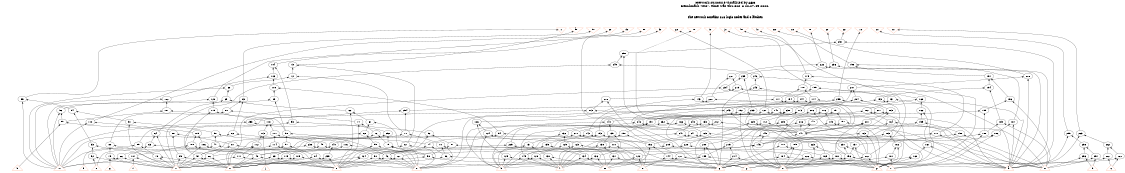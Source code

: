 # Network structure generated by ABC

digraph network {
size = "7.5,10";
center = true;
edge [dir = back];

{
  node [shape = plaintext];
  edge [style = invis];
  LevelTitle1 [label=""];
  LevelTitle2 [label=""];
  Level12 [label = ""];
  Level11 [label = ""];
  Level10 [label = ""];
  Level9 [label = ""];
  Level8 [label = ""];
  Level7 [label = ""];
  Level6 [label = ""];
  Level5 [label = ""];
  Level4 [label = ""];
  Level3 [label = ""];
  Level2 [label = ""];
  Level1 [label = ""];
  Level0 [label = ""];
  LevelTitle1 ->  LevelTitle2 ->  Level12 ->  Level11 ->  Level10 ->  Level9 ->  Level8 ->  Level7 ->  Level6 ->  Level5 ->  Level4 ->  Level3 ->  Level2 ->  Level1 ->  Level0;
}

{
  rank = same;
  LevelTitle1;
  title1 [shape=plaintext,
          fontsize=20,
          fontname = "Times-Roman",
          label="Network structure visualized by ABC\nBenchmark \"ttt2\". Time was Thu Oct  8 20:27:49 2020. "
         ];
}

{
  rank = same;
  LevelTitle2;
  title2 [shape=plaintext,
          fontsize=18,
          fontname = "Times-Roman",
          label="The network contains 218 logic nodes and 0 latches.\n"
         ];
}

{
  rank = same;
  Level12;
  Node25 [label = "z", shape = invtriangle, color = coral, fillcolor = coral];
  Node26 [label = "a0", shape = invtriangle, color = coral, fillcolor = coral];
  Node27 [label = "b0", shape = invtriangle, color = coral, fillcolor = coral];
  Node28 [label = "c0", shape = invtriangle, color = coral, fillcolor = coral];
  Node29 [label = "d0", shape = invtriangle, color = coral, fillcolor = coral];
  Node30 [label = "e0", shape = invtriangle, color = coral, fillcolor = coral];
  Node31 [label = "f0", shape = invtriangle, color = coral, fillcolor = coral];
  Node32 [label = "g0", shape = invtriangle, color = coral, fillcolor = coral];
  Node33 [label = "h0", shape = invtriangle, color = coral, fillcolor = coral];
  Node34 [label = "i0", shape = invtriangle, color = coral, fillcolor = coral];
  Node35 [label = "j0", shape = invtriangle, color = coral, fillcolor = coral];
  Node36 [label = "k0", shape = invtriangle, color = coral, fillcolor = coral];
  Node37 [label = "l0", shape = invtriangle, color = coral, fillcolor = coral];
  Node38 [label = "m0", shape = invtriangle, color = coral, fillcolor = coral];
  Node39 [label = "n0", shape = invtriangle, color = coral, fillcolor = coral];
  Node40 [label = "o0", shape = invtriangle, color = coral, fillcolor = coral];
  Node41 [label = "p0", shape = invtriangle, color = coral, fillcolor = coral];
  Node42 [label = "q0", shape = invtriangle, color = coral, fillcolor = coral];
  Node43 [label = "r0", shape = invtriangle, color = coral, fillcolor = coral];
  Node44 [label = "s0", shape = invtriangle, color = coral, fillcolor = coral];
  Node45 [label = "t0", shape = invtriangle, color = coral, fillcolor = coral];
}

{
  rank = same;
  Level11;
  Node251 [label = "251\n", shape = ellipse];
}

{
  rank = same;
  Level10;
  Node250 [label = "250\n", shape = ellipse];
}

{
  rank = same;
  Level9;
  Node73 [label = "73\n", shape = ellipse];
  Node104 [label = "104\n", shape = ellipse];
  Node198 [label = "198\n", shape = ellipse];
  Node222 [label = "222\n", shape = ellipse];
  Node236 [label = "236\n", shape = ellipse];
  Node249 [label = "249\n", shape = ellipse];
}

{
  rank = same;
  Level8;
  Node72 [label = "72\n", shape = ellipse];
  Node103 [label = "103\n", shape = ellipse];
  Node179 [label = "179\n", shape = ellipse];
  Node197 [label = "197\n", shape = ellipse];
  Node208 [label = "208\n", shape = ellipse];
  Node221 [label = "221\n", shape = ellipse];
  Node235 [label = "235\n", shape = ellipse];
  Node246 [label = "246\n", shape = ellipse];
}

{
  rank = same;
  Level7;
  Node68 [label = "68\n", shape = ellipse];
  Node100 [label = "100\n", shape = ellipse];
  Node155 [label = "155\n", shape = ellipse];
  Node178 [label = "178\n", shape = ellipse];
  Node194 [label = "194\n", shape = ellipse];
  Node207 [label = "207\n", shape = ellipse];
  Node219 [label = "219\n", shape = ellipse];
  Node234 [label = "234\n", shape = ellipse];
  Node245 [label = "245\n", shape = ellipse];
}

{
  rank = same;
  Level6;
  Node55 [label = "55\n", shape = ellipse];
  Node65 [label = "65\n", shape = ellipse];
  Node83 [label = "83\n", shape = ellipse];
  Node99 [label = "99\n", shape = ellipse];
  Node102 [label = "102\n", shape = ellipse];
  Node120 [label = "120\n", shape = ellipse];
  Node143 [label = "143\n", shape = ellipse];
  Node154 [label = "154\n", shape = ellipse];
  Node168 [label = "168\n", shape = ellipse];
  Node174 [label = "174\n", shape = ellipse];
  Node177 [label = "177\n", shape = ellipse];
  Node193 [label = "193\n", shape = ellipse];
  Node196 [label = "196\n", shape = ellipse];
  Node204 [label = "204\n", shape = ellipse];
  Node218 [label = "218\n", shape = ellipse];
  Node220 [label = "220\n", shape = ellipse];
  Node231 [label = "231\n", shape = ellipse];
  Node244 [label = "244\n", shape = ellipse];
  Node255 [label = "255\n", shape = ellipse];
}

{
  rank = same;
  Level5;
  Node54 [label = "54\n", shape = ellipse];
  Node62 [label = "62\n", shape = ellipse];
  Node81 [label = "81\n", shape = ellipse];
  Node96 [label = "96\n", shape = ellipse];
  Node101 [label = "101\n", shape = ellipse];
  Node119 [label = "119\n", shape = ellipse];
  Node127 [label = "127\n", shape = ellipse];
  Node141 [label = "141\n", shape = ellipse];
  Node151 [label = "151\n", shape = ellipse];
  Node162 [label = "162\n", shape = ellipse];
  Node167 [label = "167\n", shape = ellipse];
  Node173 [label = "173\n", shape = ellipse];
  Node176 [label = "176\n", shape = ellipse];
  Node192 [label = "192\n", shape = ellipse];
  Node195 [label = "195\n", shape = ellipse];
  Node203 [label = "203\n", shape = ellipse];
  Node206 [label = "206\n", shape = ellipse];
  Node213 [label = "213\n", shape = ellipse];
  Node217 [label = "217\n", shape = ellipse];
  Node230 [label = "230\n", shape = ellipse];
  Node233 [label = "233\n", shape = ellipse];
  Node243 [label = "243\n", shape = ellipse];
  Node254 [label = "254\n", shape = ellipse];
}

{
  rank = same;
  Level4;
  Node51 [label = "51\n", shape = ellipse];
  Node61 [label = "61\n", shape = ellipse];
  Node77 [label = "77\n", shape = ellipse];
  Node93 [label = "93\n", shape = ellipse];
  Node95 [label = "95\n", shape = ellipse];
  Node110 [label = "110\n", shape = ellipse];
  Node118 [label = "118\n", shape = ellipse];
  Node126 [label = "126\n", shape = ellipse];
  Node133 [label = "133\n", shape = ellipse];
  Node140 [label = "140\n", shape = ellipse];
  Node148 [label = "148\n", shape = ellipse];
  Node150 [label = "150\n", shape = ellipse];
  Node159 [label = "159\n", shape = ellipse];
  Node164 [label = "164\n", shape = ellipse];
  Node166 [label = "166\n", shape = ellipse];
  Node172 [label = "172\n", shape = ellipse];
  Node175 [label = "175\n", shape = ellipse];
  Node187 [label = "187\n", shape = ellipse];
  Node189 [label = "189\n", shape = ellipse];
  Node191 [label = "191\n", shape = ellipse];
  Node201 [label = "201\n", shape = ellipse];
  Node205 [label = "205\n", shape = ellipse];
  Node212 [label = "212\n", shape = ellipse];
  Node216 [label = "216\n", shape = ellipse];
  Node229 [label = "229\n", shape = ellipse];
  Node232 [label = "232\n", shape = ellipse];
  Node242 [label = "242\n", shape = ellipse];
  Node248 [label = "248\n", shape = ellipse];
  Node253 [label = "253\n", shape = ellipse];
}

{
  rank = same;
  Level3;
  Node50 [label = "50\n", shape = ellipse];
  Node60 [label = "60\n", shape = ellipse];
  Node64 [label = "64\n", shape = ellipse];
  Node71 [label = "71\n", shape = ellipse];
  Node76 [label = "76\n", shape = ellipse];
  Node82 [label = "82\n", shape = ellipse];
  Node88 [label = "88\n", shape = ellipse];
  Node92 [label = "92\n", shape = ellipse];
  Node94 [label = "94\n", shape = ellipse];
  Node98 [label = "98\n", shape = ellipse];
  Node109 [label = "109\n", shape = ellipse];
  Node113 [label = "113\n", shape = ellipse];
  Node117 [label = "117\n", shape = ellipse];
  Node124 [label = "124\n", shape = ellipse];
  Node132 [label = "132\n", shape = ellipse];
  Node139 [label = "139\n", shape = ellipse];
  Node142 [label = "142\n", shape = ellipse];
  Node147 [label = "147\n", shape = ellipse];
  Node149 [label = "149\n", shape = ellipse];
  Node153 [label = "153\n", shape = ellipse];
  Node158 [label = "158\n", shape = ellipse];
  Node163 [label = "163\n", shape = ellipse];
  Node165 [label = "165\n", shape = ellipse];
  Node171 [label = "171\n", shape = ellipse];
  Node183 [label = "183\n", shape = ellipse];
  Node186 [label = "186\n", shape = ellipse];
  Node188 [label = "188\n", shape = ellipse];
  Node190 [label = "190\n", shape = ellipse];
  Node211 [label = "211\n", shape = ellipse];
  Node241 [label = "241\n", shape = ellipse];
  Node247 [label = "247\n", shape = ellipse];
  Node252 [label = "252\n", shape = ellipse];
  Node259 [label = "259\n", shape = ellipse];
  Node263 [label = "263\n", shape = ellipse];
}

{
  rank = same;
  Level2;
  Node47 [label = "47\n", shape = ellipse];
  Node49 [label = "49\n", shape = ellipse];
  Node53 [label = "53\n", shape = ellipse];
  Node59 [label = "59\n", shape = ellipse];
  Node63 [label = "63\n", shape = ellipse];
  Node67 [label = "67\n", shape = ellipse];
  Node70 [label = "70\n", shape = ellipse];
  Node74 [label = "74\n", shape = ellipse];
  Node75 [label = "75\n", shape = ellipse];
  Node80 [label = "80\n", shape = ellipse];
  Node87 [label = "87\n", shape = ellipse];
  Node89 [label = "89\n", shape = ellipse];
  Node91 [label = "91\n", shape = ellipse];
  Node97 [label = "97\n", shape = ellipse];
  Node106 [label = "106\n", shape = ellipse];
  Node108 [label = "108\n", shape = ellipse];
  Node112 [label = "112\n", shape = ellipse];
  Node114 [label = "114\n", shape = ellipse];
  Node116 [label = "116\n", shape = ellipse];
  Node123 [label = "123\n", shape = ellipse];
  Node129 [label = "129\n", shape = ellipse];
  Node131 [label = "131\n", shape = ellipse];
  Node135 [label = "135\n", shape = ellipse];
  Node138 [label = "138\n", shape = ellipse];
  Node146 [label = "146\n", shape = ellipse];
  Node152 [label = "152\n", shape = ellipse];
  Node157 [label = "157\n", shape = ellipse];
  Node161 [label = "161\n", shape = ellipse];
  Node170 [label = "170\n", shape = ellipse];
  Node182 [label = "182\n", shape = ellipse];
  Node185 [label = "185\n", shape = ellipse];
  Node200 [label = "200\n", shape = ellipse];
  Node209 [label = "209\n", shape = ellipse];
  Node210 [label = "210\n", shape = ellipse];
  Node215 [label = "215\n", shape = ellipse];
  Node223 [label = "223\n", shape = ellipse];
  Node225 [label = "225\n", shape = ellipse];
  Node228 [label = "228\n", shape = ellipse];
  Node237 [label = "237\n", shape = ellipse];
  Node238 [label = "238\n", shape = ellipse];
  Node240 [label = "240\n", shape = ellipse];
  Node258 [label = "258\n", shape = ellipse];
  Node262 [label = "262\n", shape = ellipse];
}

{
  rank = same;
  Level1;
  Node46 [label = "46\n", shape = ellipse];
  Node48 [label = "48\n", shape = ellipse];
  Node52 [label = "52\n", shape = ellipse];
  Node56 [label = "56\n", shape = ellipse];
  Node57 [label = "57\n", shape = ellipse];
  Node58 [label = "58\n", shape = ellipse];
  Node66 [label = "66\n", shape = ellipse];
  Node69 [label = "69\n", shape = ellipse];
  Node78 [label = "78\n", shape = ellipse];
  Node79 [label = "79\n", shape = ellipse];
  Node84 [label = "84\n", shape = ellipse];
  Node85 [label = "85\n", shape = ellipse];
  Node86 [label = "86\n", shape = ellipse];
  Node90 [label = "90\n", shape = ellipse];
  Node105 [label = "105\n", shape = ellipse];
  Node107 [label = "107\n", shape = ellipse];
  Node111 [label = "111\n", shape = ellipse];
  Node115 [label = "115\n", shape = ellipse];
  Node121 [label = "121\n", shape = ellipse];
  Node122 [label = "122\n", shape = ellipse];
  Node125 [label = "125\n", shape = ellipse];
  Node128 [label = "128\n", shape = ellipse];
  Node130 [label = "130\n", shape = ellipse];
  Node134 [label = "134\n", shape = ellipse];
  Node136 [label = "136\n", shape = ellipse];
  Node137 [label = "137\n", shape = ellipse];
  Node144 [label = "144\n", shape = ellipse];
  Node145 [label = "145\n", shape = ellipse];
  Node156 [label = "156\n", shape = ellipse];
  Node160 [label = "160\n", shape = ellipse];
  Node169 [label = "169\n", shape = ellipse];
  Node180 [label = "180\n", shape = ellipse];
  Node181 [label = "181\n", shape = ellipse];
  Node184 [label = "184\n", shape = ellipse];
  Node199 [label = "199\n", shape = ellipse];
  Node202 [label = "202\n", shape = ellipse];
  Node214 [label = "214\n", shape = ellipse];
  Node224 [label = "224\n", shape = ellipse];
  Node226 [label = "226\n", shape = ellipse];
  Node227 [label = "227\n", shape = ellipse];
  Node239 [label = "239\n", shape = ellipse];
  Node256 [label = "256\n", shape = ellipse];
  Node257 [label = "257\n", shape = ellipse];
  Node260 [label = "260\n", shape = ellipse];
  Node261 [label = "261\n", shape = ellipse];
}

{
  rank = same;
  Level0;
  Node1 [label = "a", shape = triangle, color = coral, fillcolor = coral];
  Node2 [label = "b", shape = triangle, color = coral, fillcolor = coral];
  Node3 [label = "c", shape = triangle, color = coral, fillcolor = coral];
  Node4 [label = "e", shape = triangle, color = coral, fillcolor = coral];
  Node5 [label = "f", shape = triangle, color = coral, fillcolor = coral];
  Node6 [label = "g", shape = triangle, color = coral, fillcolor = coral];
  Node7 [label = "h", shape = triangle, color = coral, fillcolor = coral];
  Node8 [label = "i", shape = triangle, color = coral, fillcolor = coral];
  Node9 [label = "j", shape = triangle, color = coral, fillcolor = coral];
  Node10 [label = "k", shape = triangle, color = coral, fillcolor = coral];
  Node11 [label = "l", shape = triangle, color = coral, fillcolor = coral];
  Node12 [label = "m", shape = triangle, color = coral, fillcolor = coral];
  Node13 [label = "n", shape = triangle, color = coral, fillcolor = coral];
  Node14 [label = "o", shape = triangle, color = coral, fillcolor = coral];
  Node15 [label = "p", shape = triangle, color = coral, fillcolor = coral];
  Node16 [label = "q", shape = triangle, color = coral, fillcolor = coral];
  Node17 [label = "r", shape = triangle, color = coral, fillcolor = coral];
  Node18 [label = "s", shape = triangle, color = coral, fillcolor = coral];
  Node19 [label = "t", shape = triangle, color = coral, fillcolor = coral];
  Node20 [label = "u", shape = triangle, color = coral, fillcolor = coral];
  Node21 [label = "v", shape = triangle, color = coral, fillcolor = coral];
  Node22 [label = "w", shape = triangle, color = coral, fillcolor = coral];
  Node23 [label = "x", shape = triangle, color = coral, fillcolor = coral];
  Node24 [label = "y", shape = triangle, color = coral, fillcolor = coral];
}

title1 -> title2 [style = invis];
title2 -> Node25 [style = invis];
title2 -> Node26 [style = invis];
title2 -> Node27 [style = invis];
title2 -> Node28 [style = invis];
title2 -> Node29 [style = invis];
title2 -> Node30 [style = invis];
title2 -> Node31 [style = invis];
title2 -> Node32 [style = invis];
title2 -> Node33 [style = invis];
title2 -> Node34 [style = invis];
title2 -> Node35 [style = invis];
title2 -> Node36 [style = invis];
title2 -> Node37 [style = invis];
title2 -> Node38 [style = invis];
title2 -> Node39 [style = invis];
title2 -> Node40 [style = invis];
title2 -> Node41 [style = invis];
title2 -> Node42 [style = invis];
title2 -> Node43 [style = invis];
title2 -> Node44 [style = invis];
title2 -> Node45 [style = invis];
Node25 -> Node26 [style = invis];
Node26 -> Node27 [style = invis];
Node27 -> Node28 [style = invis];
Node28 -> Node29 [style = invis];
Node29 -> Node30 [style = invis];
Node30 -> Node31 [style = invis];
Node31 -> Node32 [style = invis];
Node32 -> Node33 [style = invis];
Node33 -> Node34 [style = invis];
Node34 -> Node35 [style = invis];
Node35 -> Node36 [style = invis];
Node36 -> Node37 [style = invis];
Node37 -> Node38 [style = invis];
Node38 -> Node39 [style = invis];
Node39 -> Node40 [style = invis];
Node40 -> Node41 [style = invis];
Node41 -> Node42 [style = invis];
Node42 -> Node43 [style = invis];
Node43 -> Node44 [style = invis];
Node44 -> Node45 [style = invis];
Node25 -> Node55 [style = solid];
Node26 -> Node73 [style = solid];
Node27 -> Node83 [style = solid];
Node28 -> Node104 [style = solid];
Node29 -> Node110 [style = solid];
Node30 -> Node120 [style = solid];
Node31 -> Node121 [style = solid];
Node32 -> Node127 [style = solid];
Node33 -> Node133 [style = solid];
Node34 -> Node143 [style = solid];
Node35 -> Node155 [style = solid];
Node36 -> Node168 [style = solid];
Node37 -> Node179 [style = solid];
Node38 -> Node198 [style = solid];
Node39 -> Node208 [style = solid];
Node40 -> Node222 [style = solid];
Node41 -> Node236 [style = solid];
Node42 -> Node251 [style = solid];
Node43 -> Node255 [style = solid];
Node44 -> Node259 [style = solid];
Node45 -> Node263 [style = solid];
Node46 -> Node18 [style = solid];
Node46 -> Node19 [style = solid];
Node47 -> Node4 [style = solid];
Node47 -> Node46 [style = solid];
Node48 -> Node19 [style = solid];
Node48 -> Node20 [style = solid];
Node49 -> Node18 [style = solid];
Node49 -> Node48 [style = solid];
Node50 -> Node47 [style = solid];
Node50 -> Node49 [style = solid];
Node51 -> Node21 [style = solid];
Node51 -> Node50 [style = solid];
Node52 -> Node4 [style = solid];
Node52 -> Node21 [style = solid];
Node53 -> Node20 [style = solid];
Node53 -> Node52 [style = solid];
Node54 -> Node51 [style = solid];
Node54 -> Node53 [style = solid];
Node55 -> Node22 [style = solid];
Node55 -> Node54 [style = solid];
Node56 -> Node21 [style = solid];
Node56 -> Node24 [style = solid];
Node57 -> Node20 [style = solid];
Node57 -> Node21 [style = solid];
Node58 -> Node21 [style = solid];
Node58 -> Node24 [style = solid];
Node59 -> Node20 [style = solid];
Node59 -> Node58 [style = solid];
Node60 -> Node57 [style = solid];
Node60 -> Node59 [style = solid];
Node61 -> Node18 [style = solid];
Node61 -> Node60 [style = solid];
Node62 -> Node19 [style = solid];
Node62 -> Node61 [style = solid];
Node63 -> Node5 [style = solid];
Node63 -> Node48 [style = solid];
Node64 -> Node21 [style = solid];
Node64 -> Node63 [style = solid];
Node65 -> Node62 [style = solid];
Node65 -> Node64 [style = solid];
Node66 -> Node21 [style = solid];
Node66 -> Node22 [style = solid];
Node67 -> Node16 [style = solid];
Node67 -> Node66 [style = solid];
Node68 -> Node22 [style = solid];
Node68 -> Node65 [style = solid];
Node69 -> Node19 [style = solid];
Node69 -> Node20 [style = solid];
Node70 -> Node18 [style = solid];
Node70 -> Node56 [style = solid];
Node71 -> Node69 [style = solid];
Node71 -> Node70 [style = solid];
Node72 -> Node68 [style = solid];
Node72 -> Node71 [style = solid];
Node73 -> Node67 [style = solid];
Node73 -> Node72 [style = solid];
Node74 -> Node46 [style = solid];
Node74 -> Node56 [style = solid];
Node75 -> Node18 [style = solid];
Node75 -> Node58 [style = solid];
Node76 -> Node20 [style = solid];
Node76 -> Node75 [style = solid];
Node77 -> Node19 [style = solid];
Node77 -> Node76 [style = solid];
Node78 -> Node20 [style = solid];
Node78 -> Node21 [style = solid];
Node79 -> Node6 [style = solid];
Node79 -> Node21 [style = solid];
Node80 -> Node78 [style = solid];
Node80 -> Node79 [style = solid];
Node81 -> Node77 [style = solid];
Node81 -> Node80 [style = solid];
Node82 -> Node22 [style = solid];
Node82 -> Node74 [style = solid];
Node83 -> Node81 [style = solid];
Node83 -> Node82 [style = solid];
Node84 -> Node16 [style = solid];
Node84 -> Node22 [style = solid];
Node85 -> Node20 [style = solid];
Node85 -> Node21 [style = solid];
Node86 -> Node20 [style = solid];
Node86 -> Node21 [style = solid];
Node87 -> Node19 [style = solid];
Node87 -> Node86 [style = solid];
Node88 -> Node85 [style = solid];
Node88 -> Node87 [style = solid];
Node89 -> Node22 [style = solid];
Node89 -> Node78 [style = solid];
Node90 -> Node18 [style = solid];
Node90 -> Node19 [style = solid];
Node91 -> Node16 [style = solid];
Node91 -> Node58 [style = solid];
Node92 -> Node90 [style = solid];
Node92 -> Node91 [style = solid];
Node93 -> Node89 [style = solid];
Node93 -> Node92 [style = solid];
Node94 -> Node16 [style = solid];
Node94 -> Node74 [style = solid];
Node95 -> Node7 [style = solid];
Node95 -> Node88 [style = solid];
Node96 -> Node22 [style = solid];
Node96 -> Node95 [style = solid];
Node97 -> Node20 [style = solid];
Node97 -> Node84 [style = solid];
Node98 -> Node46 [style = solid];
Node98 -> Node97 [style = solid];
Node99 -> Node96 [style = solid];
Node99 -> Node98 [style = solid];
Node100 -> Node94 [style = solid];
Node100 -> Node99 [style = solid];
Node101 -> Node95 [style = solid];
Node101 -> Node98 [style = solid];
Node102 -> Node22 [style = solid];
Node102 -> Node101 [style = solid];
Node103 -> Node100 [style = solid];
Node103 -> Node102 [style = solid];
Node104 -> Node93 [style = solid];
Node104 -> Node103 [style = solid];
Node105 -> Node18 [style = solid];
Node105 -> Node20 [style = solid];
Node106 -> Node21 [style = solid];
Node106 -> Node105 [style = solid];
Node107 -> Node8 [style = solid];
Node107 -> Node21 [style = solid];
Node108 -> Node48 [style = solid];
Node108 -> Node107 [style = solid];
Node109 -> Node106 [style = solid];
Node109 -> Node108 [style = solid];
Node110 -> Node22 [style = solid];
Node110 -> Node109 [style = solid];
Node111 -> Node19 [style = solid];
Node111 -> Node21 [style = solid];
Node112 -> Node20 [style = solid];
Node112 -> Node111 [style = solid];
Node113 -> Node9 [style = solid];
Node113 -> Node112 [style = solid];
Node114 -> Node57 [style = solid];
Node114 -> Node90 [style = solid];
Node115 -> Node19 [style = solid];
Node115 -> Node21 [style = solid];
Node116 -> Node18 [style = solid];
Node116 -> Node115 [style = solid];
Node117 -> Node114 [style = solid];
Node117 -> Node116 [style = solid];
Node118 -> Node113 [style = solid];
Node118 -> Node117 [style = solid];
Node119 -> Node86 [style = solid];
Node119 -> Node118 [style = solid];
Node120 -> Node22 [style = solid];
Node120 -> Node119 [style = solid];
Node121 -> Node1 [style = solid];
Node121 -> Node10 [style = solid];
Node122 -> Node12 [style = solid];
Node122 -> Node13 [style = solid];
Node123 -> Node11 [style = solid];
Node123 -> Node122 [style = solid];
Node124 -> Node10 [style = solid];
Node124 -> Node123 [style = solid];
Node125 -> Node10 [style = solid];
Node125 -> Node11 [style = solid];
Node126 -> Node124 [style = solid];
Node126 -> Node125 [style = solid];
Node127 -> Node1 [style = solid];
Node127 -> Node126 [style = solid];
Node128 -> Node10 [style = solid];
Node128 -> Node11 [style = solid];
Node129 -> Node12 [style = solid];
Node129 -> Node128 [style = solid];
Node130 -> Node11 [style = solid];
Node130 -> Node12 [style = solid];
Node131 -> Node10 [style = solid];
Node131 -> Node130 [style = solid];
Node132 -> Node129 [style = solid];
Node132 -> Node131 [style = solid];
Node133 -> Node1 [style = solid];
Node133 -> Node132 [style = solid];
Node134 -> Node11 [style = solid];
Node134 -> Node12 [style = solid];
Node135 -> Node10 [style = solid];
Node135 -> Node134 [style = solid];
Node136 -> Node11 [style = solid];
Node136 -> Node12 [style = solid];
Node137 -> Node12 [style = solid];
Node137 -> Node13 [style = solid];
Node138 -> Node11 [style = solid];
Node138 -> Node137 [style = solid];
Node139 -> Node136 [style = solid];
Node139 -> Node138 [style = solid];
Node140 -> Node10 [style = solid];
Node140 -> Node139 [style = solid];
Node141 -> Node1 [style = solid];
Node141 -> Node140 [style = solid];
Node142 -> Node13 [style = solid];
Node142 -> Node135 [style = solid];
Node143 -> Node141 [style = solid];
Node143 -> Node142 [style = solid];
Node144 -> Node13 [style = solid];
Node144 -> Node14 [style = solid];
Node145 -> Node10 [style = solid];
Node145 -> Node11 [style = solid];
Node146 -> Node122 [style = solid];
Node146 -> Node145 [style = solid];
Node147 -> Node23 [style = solid];
Node147 -> Node146 [style = solid];
Node148 -> Node14 [style = solid];
Node148 -> Node147 [style = solid];
Node149 -> Node14 [style = solid];
Node149 -> Node146 [style = solid];
Node150 -> Node23 [style = solid];
Node150 -> Node149 [style = solid];
Node151 -> Node148 [style = solid];
Node151 -> Node150 [style = solid];
Node152 -> Node12 [style = solid];
Node152 -> Node144 [style = solid];
Node153 -> Node145 [style = solid];
Node153 -> Node152 [style = solid];
Node154 -> Node151 [style = solid];
Node154 -> Node153 [style = solid];
Node155 -> Node1 [style = solid];
Node155 -> Node154 [style = solid];
Node156 -> Node16 [style = solid];
Node156 -> Node17 [style = solid];
Node157 -> Node15 [style = solid];
Node157 -> Node156 [style = solid];
Node158 -> Node23 [style = solid];
Node158 -> Node157 [style = solid];
Node159 -> Node14 [style = solid];
Node159 -> Node158 [style = solid];
Node160 -> Node14 [style = solid];
Node160 -> Node15 [style = solid];
Node161 -> Node1 [style = solid];
Node161 -> Node160 [style = solid];
Node162 -> Node159 [style = solid];
Node162 -> Node161 [style = solid];
Node163 -> Node15 [style = solid];
Node163 -> Node146 [style = solid];
Node164 -> Node23 [style = solid];
Node164 -> Node163 [style = solid];
Node165 -> Node152 [style = solid];
Node165 -> Node157 [style = solid];
Node166 -> Node145 [style = solid];
Node166 -> Node165 [style = solid];
Node167 -> Node164 [style = solid];
Node167 -> Node166 [style = solid];
Node168 -> Node162 [style = solid];
Node168 -> Node167 [style = solid];
Node169 -> Node14 [style = solid];
Node169 -> Node15 [style = solid];
Node170 -> Node16 [style = solid];
Node170 -> Node169 [style = solid];
Node171 -> Node1 [style = solid];
Node171 -> Node170 [style = solid];
Node172 -> Node16 [style = solid];
Node172 -> Node147 [style = solid];
Node173 -> Node169 [style = solid];
Node173 -> Node172 [style = solid];
Node174 -> Node147 [style = solid];
Node174 -> Node173 [style = solid];
Node175 -> Node15 [style = solid];
Node175 -> Node147 [style = solid];
Node176 -> Node14 [style = solid];
Node176 -> Node175 [style = solid];
Node177 -> Node16 [style = solid];
Node177 -> Node176 [style = solid];
Node178 -> Node174 [style = solid];
Node178 -> Node177 [style = solid];
Node179 -> Node171 [style = solid];
Node179 -> Node178 [style = solid];
Node180 -> Node15 [style = solid];
Node180 -> Node16 [style = solid];
Node181 -> Node16 [style = solid];
Node181 -> Node17 [style = solid];
Node182 -> Node15 [style = solid];
Node182 -> Node181 [style = solid];
Node183 -> Node180 [style = solid];
Node183 -> Node182 [style = solid];
Node184 -> Node15 [style = solid];
Node184 -> Node16 [style = solid];
Node185 -> Node14 [style = solid];
Node185 -> Node184 [style = solid];
Node186 -> Node17 [style = solid];
Node186 -> Node185 [style = solid];
Node187 -> Node1 [style = solid];
Node187 -> Node186 [style = solid];
Node188 -> Node17 [style = solid];
Node188 -> Node146 [style = solid];
Node189 -> Node23 [style = solid];
Node189 -> Node188 [style = solid];
Node190 -> Node11 [style = solid];
Node190 -> Node152 [style = solid];
Node191 -> Node10 [style = solid];
Node191 -> Node190 [style = solid];
Node192 -> Node14 [style = solid];
Node192 -> Node191 [style = solid];
Node193 -> Node183 [style = solid];
Node193 -> Node192 [style = solid];
Node194 -> Node189 [style = solid];
Node194 -> Node193 [style = solid];
Node195 -> Node188 [style = solid];
Node195 -> Node191 [style = solid];
Node196 -> Node23 [style = solid];
Node196 -> Node195 [style = solid];
Node197 -> Node194 [style = solid];
Node197 -> Node196 [style = solid];
Node198 -> Node187 [style = solid];
Node198 -> Node197 [style = solid];
Node199 -> Node17 [style = solid];
Node199 -> Node18 [style = solid];
Node200 -> Node16 [style = solid];
Node200 -> Node199 [style = solid];
Node201 -> Node147 [style = solid];
Node201 -> Node156 [style = solid];
Node202 -> Node14 [style = solid];
Node202 -> Node15 [style = solid];
Node203 -> Node201 [style = solid];
Node203 -> Node202 [style = solid];
Node204 -> Node18 [style = solid];
Node204 -> Node203 [style = solid];
Node205 -> Node147 [style = solid];
Node205 -> Node200 [style = solid];
Node206 -> Node202 [style = solid];
Node206 -> Node205 [style = solid];
Node207 -> Node204 [style = solid];
Node207 -> Node206 [style = solid];
Node208 -> Node1 [style = solid];
Node208 -> Node207 [style = solid];
Node209 -> Node46 [style = solid];
Node209 -> Node156 [style = solid];
Node210 -> Node11 [style = solid];
Node210 -> Node122 [style = solid];
Node211 -> Node10 [style = solid];
Node211 -> Node210 [style = solid];
Node212 -> Node23 [style = solid];
Node212 -> Node211 [style = solid];
Node213 -> Node57 [style = solid];
Node213 -> Node212 [style = solid];
Node214 -> Node14 [style = solid];
Node214 -> Node16 [style = solid];
Node215 -> Node199 [style = solid];
Node215 -> Node214 [style = solid];
Node216 -> Node147 [style = solid];
Node216 -> Node215 [style = solid];
Node217 -> Node15 [style = solid];
Node217 -> Node216 [style = solid];
Node218 -> Node209 [style = solid];
Node218 -> Node213 [style = solid];
Node219 -> Node202 [style = solid];
Node219 -> Node218 [style = solid];
Node220 -> Node19 [style = solid];
Node220 -> Node217 [style = solid];
Node221 -> Node219 [style = solid];
Node221 -> Node220 [style = solid];
Node222 -> Node1 [style = solid];
Node222 -> Node221 [style = solid];
Node223 -> Node14 [style = solid];
Node223 -> Node180 [style = solid];
Node224 -> Node19 [style = solid];
Node224 -> Node20 [style = solid];
Node225 -> Node199 [style = solid];
Node225 -> Node224 [style = solid];
Node226 -> Node14 [style = solid];
Node226 -> Node17 [style = solid];
Node227 -> Node18 [style = solid];
Node227 -> Node19 [style = solid];
Node228 -> Node226 [style = solid];
Node228 -> Node227 [style = solid];
Node229 -> Node147 [style = solid];
Node229 -> Node228 [style = solid];
Node230 -> Node16 [style = solid];
Node230 -> Node229 [style = solid];
Node231 -> Node15 [style = solid];
Node231 -> Node230 [style = solid];
Node232 -> Node147 [style = solid];
Node232 -> Node225 [style = solid];
Node233 -> Node223 [style = solid];
Node233 -> Node232 [style = solid];
Node234 -> Node20 [style = solid];
Node234 -> Node231 [style = solid];
Node235 -> Node233 [style = solid];
Node235 -> Node234 [style = solid];
Node236 -> Node1 [style = solid];
Node236 -> Node235 [style = solid];
Node237 -> Node156 [style = solid];
Node237 -> Node202 [style = solid];
Node238 -> Node86 [style = solid];
Node238 -> Node227 [style = solid];
Node239 -> Node19 [style = solid];
Node239 -> Node20 [style = solid];
Node240 -> Node48 [style = solid];
Node240 -> Node239 [style = solid];
Node241 -> Node17 [style = solid];
Node241 -> Node240 [style = solid];
Node242 -> Node18 [style = solid];
Node242 -> Node241 [style = solid];
Node243 -> Node14 [style = solid];
Node243 -> Node242 [style = solid];
Node244 -> Node147 [style = solid];
Node244 -> Node243 [style = solid];
Node245 -> Node16 [style = solid];
Node245 -> Node244 [style = solid];
Node246 -> Node15 [style = solid];
Node246 -> Node245 [style = solid];
Node247 -> Node237 [style = solid];
Node247 -> Node238 [style = solid];
Node248 -> Node147 [style = solid];
Node248 -> Node247 [style = solid];
Node249 -> Node21 [style = solid];
Node249 -> Node246 [style = solid];
Node250 -> Node248 [style = solid];
Node250 -> Node249 [style = solid];
Node251 -> Node1 [style = solid];
Node251 -> Node250 [style = solid];
Node252 -> Node69 [style = solid];
Node252 -> Node75 [style = solid];
Node253 -> Node22 [style = solid];
Node253 -> Node252 [style = solid];
Node254 -> Node71 [style = solid];
Node254 -> Node253 [style = solid];
Node255 -> Node1 [style = solid];
Node255 -> Node254 [style = solid];
Node256 -> Node2 [style = solid];
Node256 -> Node23 [style = solid];
Node257 -> Node2 [style = solid];
Node257 -> Node23 [style = solid];
Node258 -> Node256 [style = solid];
Node258 -> Node257 [style = solid];
Node259 -> Node1 [style = solid];
Node259 -> Node258 [style = solid];
Node260 -> Node3 [style = solid];
Node260 -> Node24 [style = solid];
Node261 -> Node3 [style = solid];
Node261 -> Node24 [style = solid];
Node262 -> Node260 [style = solid];
Node262 -> Node261 [style = solid];
Node263 -> Node1 [style = solid];
Node263 -> Node262 [style = solid];
}

